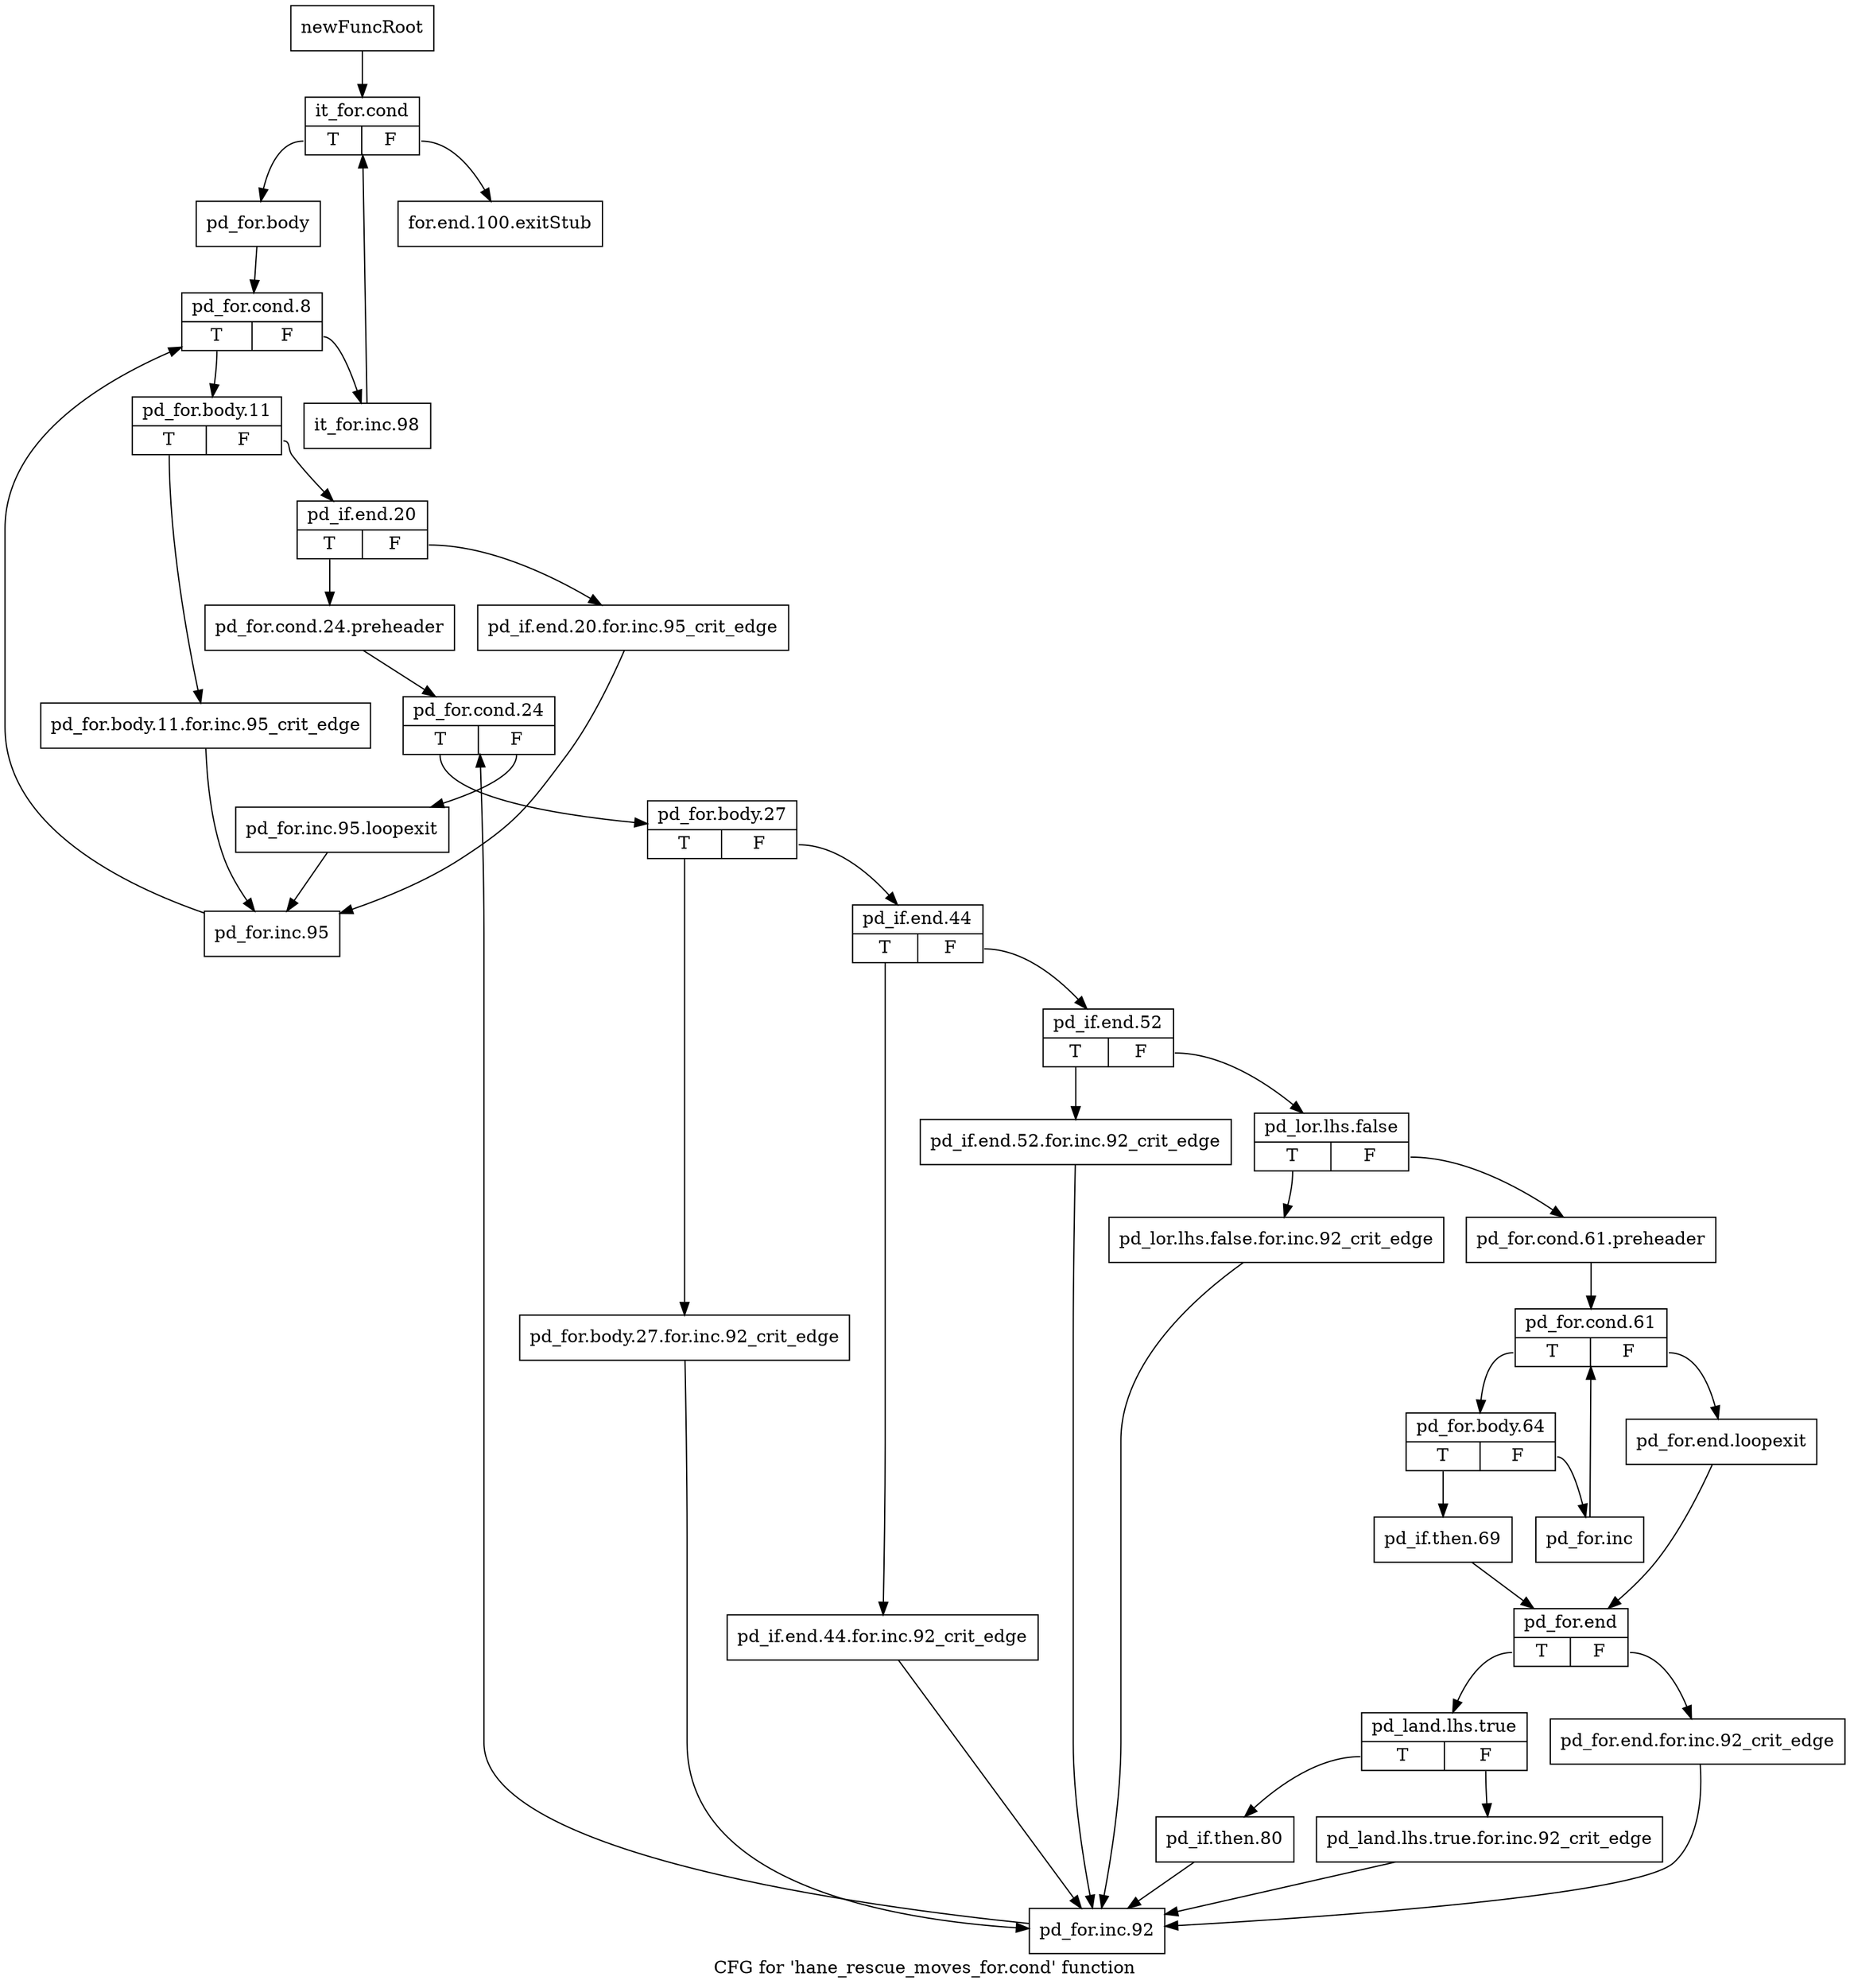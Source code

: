 digraph "CFG for 'hane_rescue_moves_for.cond' function" {
	label="CFG for 'hane_rescue_moves_for.cond' function";

	Node0x443ccb0 [shape=record,label="{newFuncRoot}"];
	Node0x443ccb0 -> Node0x443cd50;
	Node0x443cd00 [shape=record,label="{for.end.100.exitStub}"];
	Node0x443cd50 [shape=record,label="{it_for.cond|{<s0>T|<s1>F}}"];
	Node0x443cd50:s0 -> Node0x443cda0;
	Node0x443cd50:s1 -> Node0x443cd00;
	Node0x443cda0 [shape=record,label="{pd_for.body}"];
	Node0x443cda0 -> Node0x443cdf0;
	Node0x443cdf0 [shape=record,label="{pd_for.cond.8|{<s0>T|<s1>F}}"];
	Node0x443cdf0:s0 -> Node0x443ce90;
	Node0x443cdf0:s1 -> Node0x443ce40;
	Node0x443ce40 [shape=record,label="{it_for.inc.98}"];
	Node0x443ce40 -> Node0x443cd50;
	Node0x443ce90 [shape=record,label="{pd_for.body.11|{<s0>T|<s1>F}}"];
	Node0x443ce90:s0 -> Node0x443d6b0;
	Node0x443ce90:s1 -> Node0x443cee0;
	Node0x443cee0 [shape=record,label="{pd_if.end.20|{<s0>T|<s1>F}}"];
	Node0x443cee0:s0 -> Node0x443cf80;
	Node0x443cee0:s1 -> Node0x443cf30;
	Node0x443cf30 [shape=record,label="{pd_if.end.20.for.inc.95_crit_edge}"];
	Node0x443cf30 -> Node0x443d700;
	Node0x443cf80 [shape=record,label="{pd_for.cond.24.preheader}"];
	Node0x443cf80 -> Node0x443cfd0;
	Node0x443cfd0 [shape=record,label="{pd_for.cond.24|{<s0>T|<s1>F}}"];
	Node0x443cfd0:s0 -> Node0x443d070;
	Node0x443cfd0:s1 -> Node0x443d020;
	Node0x443d020 [shape=record,label="{pd_for.inc.95.loopexit}"];
	Node0x443d020 -> Node0x443d700;
	Node0x443d070 [shape=record,label="{pd_for.body.27|{<s0>T|<s1>F}}"];
	Node0x443d070:s0 -> Node0x443d610;
	Node0x443d070:s1 -> Node0x443d0c0;
	Node0x443d0c0 [shape=record,label="{pd_if.end.44|{<s0>T|<s1>F}}"];
	Node0x443d0c0:s0 -> Node0x443d5c0;
	Node0x443d0c0:s1 -> Node0x443d110;
	Node0x443d110 [shape=record,label="{pd_if.end.52|{<s0>T|<s1>F}}"];
	Node0x443d110:s0 -> Node0x443d570;
	Node0x443d110:s1 -> Node0x443d160;
	Node0x443d160 [shape=record,label="{pd_lor.lhs.false|{<s0>T|<s1>F}}"];
	Node0x443d160:s0 -> Node0x443d520;
	Node0x443d160:s1 -> Node0x443d1b0;
	Node0x443d1b0 [shape=record,label="{pd_for.cond.61.preheader}"];
	Node0x443d1b0 -> Node0x443d200;
	Node0x443d200 [shape=record,label="{pd_for.cond.61|{<s0>T|<s1>F}}"];
	Node0x443d200:s0 -> Node0x443d2a0;
	Node0x443d200:s1 -> Node0x443d250;
	Node0x443d250 [shape=record,label="{pd_for.end.loopexit}"];
	Node0x443d250 -> Node0x443d390;
	Node0x443d2a0 [shape=record,label="{pd_for.body.64|{<s0>T|<s1>F}}"];
	Node0x443d2a0:s0 -> Node0x443d340;
	Node0x443d2a0:s1 -> Node0x443d2f0;
	Node0x443d2f0 [shape=record,label="{pd_for.inc}"];
	Node0x443d2f0 -> Node0x443d200;
	Node0x443d340 [shape=record,label="{pd_if.then.69}"];
	Node0x443d340 -> Node0x443d390;
	Node0x443d390 [shape=record,label="{pd_for.end|{<s0>T|<s1>F}}"];
	Node0x443d390:s0 -> Node0x443d430;
	Node0x443d390:s1 -> Node0x443d3e0;
	Node0x443d3e0 [shape=record,label="{pd_for.end.for.inc.92_crit_edge}"];
	Node0x443d3e0 -> Node0x443d660;
	Node0x443d430 [shape=record,label="{pd_land.lhs.true|{<s0>T|<s1>F}}"];
	Node0x443d430:s0 -> Node0x443d4d0;
	Node0x443d430:s1 -> Node0x443d480;
	Node0x443d480 [shape=record,label="{pd_land.lhs.true.for.inc.92_crit_edge}"];
	Node0x443d480 -> Node0x443d660;
	Node0x443d4d0 [shape=record,label="{pd_if.then.80}"];
	Node0x443d4d0 -> Node0x443d660;
	Node0x443d520 [shape=record,label="{pd_lor.lhs.false.for.inc.92_crit_edge}"];
	Node0x443d520 -> Node0x443d660;
	Node0x443d570 [shape=record,label="{pd_if.end.52.for.inc.92_crit_edge}"];
	Node0x443d570 -> Node0x443d660;
	Node0x443d5c0 [shape=record,label="{pd_if.end.44.for.inc.92_crit_edge}"];
	Node0x443d5c0 -> Node0x443d660;
	Node0x443d610 [shape=record,label="{pd_for.body.27.for.inc.92_crit_edge}"];
	Node0x443d610 -> Node0x443d660;
	Node0x443d660 [shape=record,label="{pd_for.inc.92}"];
	Node0x443d660 -> Node0x443cfd0;
	Node0x443d6b0 [shape=record,label="{pd_for.body.11.for.inc.95_crit_edge}"];
	Node0x443d6b0 -> Node0x443d700;
	Node0x443d700 [shape=record,label="{pd_for.inc.95}"];
	Node0x443d700 -> Node0x443cdf0;
}
